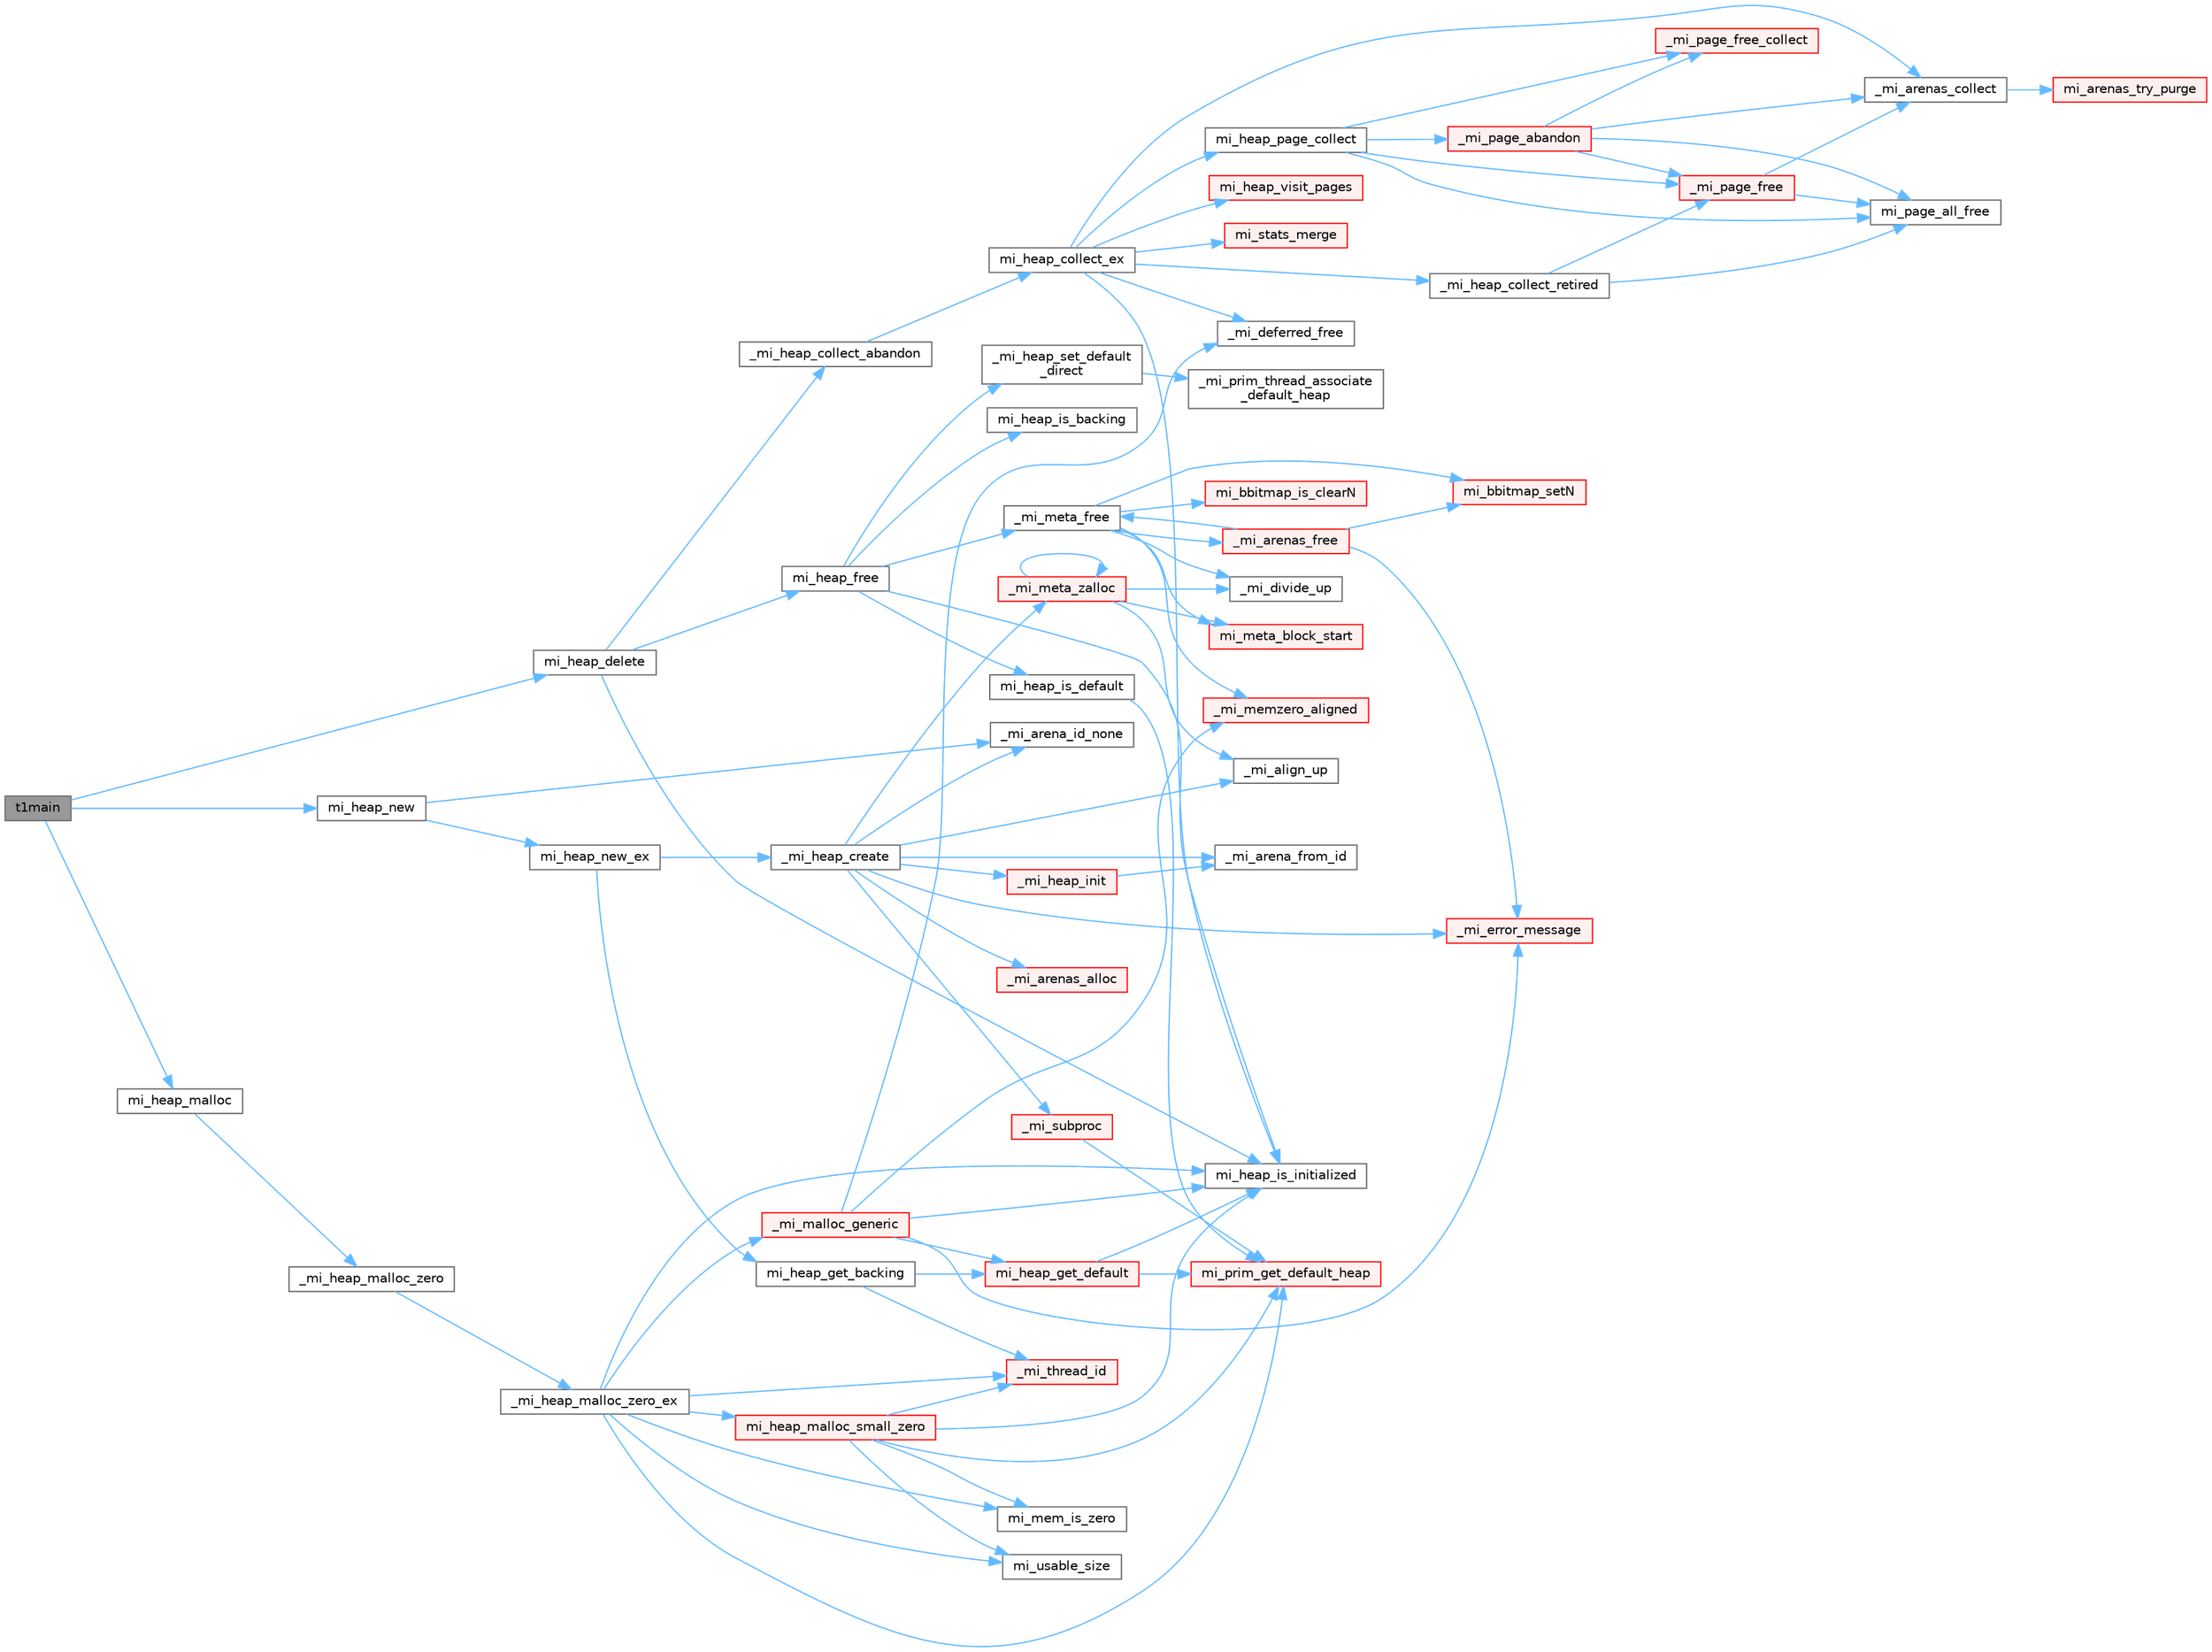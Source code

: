 digraph "t1main"
{
 // LATEX_PDF_SIZE
  bgcolor="transparent";
  edge [fontname=Helvetica,fontsize=10,labelfontname=Helvetica,labelfontsize=10];
  node [fontname=Helvetica,fontsize=10,shape=box,height=0.2,width=0.4];
  rankdir="LR";
  Node1 [id="Node000001",label="t1main",height=0.2,width=0.4,color="gray40", fillcolor="grey60", style="filled", fontcolor="black",tooltip=" "];
  Node1 -> Node2 [id="edge1_Node000001_Node000002",color="steelblue1",style="solid",tooltip=" "];
  Node2 [id="Node000002",label="mi_heap_delete",height=0.2,width=0.4,color="grey40", fillcolor="white", style="filled",URL="$group__heap.html#ga2ab1af8d438819b55319c7ef51d1e409",tooltip=" "];
  Node2 -> Node3 [id="edge2_Node000002_Node000003",color="steelblue1",style="solid",tooltip=" "];
  Node3 [id="Node000003",label="_mi_heap_collect_abandon",height=0.2,width=0.4,color="grey40", fillcolor="white", style="filled",URL="$heap_8c.html#a3924fe17738a488f951d16e9216062b1",tooltip=" "];
  Node3 -> Node4 [id="edge3_Node000003_Node000004",color="steelblue1",style="solid",tooltip=" "];
  Node4 [id="Node000004",label="mi_heap_collect_ex",height=0.2,width=0.4,color="grey40", fillcolor="white", style="filled",URL="$heap_8c.html#a13231466662ebaf79b77c254d4c7f389",tooltip=" "];
  Node4 -> Node5 [id="edge4_Node000004_Node000005",color="steelblue1",style="solid",tooltip=" "];
  Node5 [id="Node000005",label="_mi_arenas_collect",height=0.2,width=0.4,color="grey40", fillcolor="white", style="filled",URL="$arena_8c.html#a6f7e5b0577ff900eb89e76701c43672f",tooltip=" "];
  Node5 -> Node6 [id="edge5_Node000005_Node000006",color="steelblue1",style="solid",tooltip=" "];
  Node6 [id="Node000006",label="mi_arenas_try_purge",height=0.2,width=0.4,color="red", fillcolor="#FFF0F0", style="filled",URL="$arena_8c.html#ac997f1c19808513c9d007b6d1877a349",tooltip=" "];
  Node4 -> Node133 [id="edge6_Node000004_Node000133",color="steelblue1",style="solid",tooltip=" "];
  Node133 [id="Node000133",label="_mi_deferred_free",height=0.2,width=0.4,color="grey40", fillcolor="white", style="filled",URL="$_e_a_s_t_l_2packages_2mimalloc_2include_2mimalloc_2internal_8h.html#aede81c520000cbb08ad669e096c94d51",tooltip=" "];
  Node4 -> Node134 [id="edge7_Node000004_Node000134",color="steelblue1",style="solid",tooltip=" "];
  Node134 [id="Node000134",label="_mi_heap_collect_retired",height=0.2,width=0.4,color="grey40", fillcolor="white", style="filled",URL="$page_8c.html#abc5253b4341c8d7eab888068e4f9b951",tooltip=" "];
  Node134 -> Node135 [id="edge8_Node000134_Node000135",color="steelblue1",style="solid",tooltip=" "];
  Node135 [id="Node000135",label="_mi_page_free",height=0.2,width=0.4,color="red", fillcolor="#FFF0F0", style="filled",URL="$page_8c.html#a1c5c78a8becee842d5b9444a2ee67a3b",tooltip=" "];
  Node135 -> Node5 [id="edge9_Node000135_Node000005",color="steelblue1",style="solid",tooltip=" "];
  Node135 -> Node219 [id="edge10_Node000135_Node000219",color="steelblue1",style="solid",tooltip=" "];
  Node219 [id="Node000219",label="mi_page_all_free",height=0.2,width=0.4,color="grey40", fillcolor="white", style="filled",URL="$_e_a_s_t_l_2packages_2mimalloc_2include_2mimalloc_2internal_8h.html#adfd6d23350810ca36986ffbc5459c93d",tooltip=" "];
  Node134 -> Node219 [id="edge11_Node000134_Node000219",color="steelblue1",style="solid",tooltip=" "];
  Node4 -> Node246 [id="edge12_Node000004_Node000246",color="steelblue1",style="solid",tooltip=" "];
  Node246 [id="Node000246",label="mi_heap_is_initialized",height=0.2,width=0.4,color="grey40", fillcolor="white", style="filled",URL="$_e_a_s_t_l_2packages_2mimalloc_2include_2mimalloc_2internal_8h.html#a320c7d8a15c57974d3b105558a2a55e6",tooltip=" "];
  Node4 -> Node247 [id="edge13_Node000004_Node000247",color="steelblue1",style="solid",tooltip=" "];
  Node247 [id="Node000247",label="mi_heap_page_collect",height=0.2,width=0.4,color="grey40", fillcolor="white", style="filled",URL="$heap_8c.html#a9873e3fab187aa9d658b87434ed8608c",tooltip=" "];
  Node247 -> Node248 [id="edge14_Node000247_Node000248",color="steelblue1",style="solid",tooltip=" "];
  Node248 [id="Node000248",label="_mi_page_abandon",height=0.2,width=0.4,color="red", fillcolor="#FFF0F0", style="filled",URL="$page_8c.html#a5659ebbee47f26d3a49e03e0c5f2da79",tooltip=" "];
  Node248 -> Node5 [id="edge15_Node000248_Node000005",color="steelblue1",style="solid",tooltip=" "];
  Node248 -> Node135 [id="edge16_Node000248_Node000135",color="steelblue1",style="solid",tooltip=" "];
  Node248 -> Node285 [id="edge17_Node000248_Node000285",color="steelblue1",style="solid",tooltip=" "];
  Node285 [id="Node000285",label="_mi_page_free_collect",height=0.2,width=0.4,color="red", fillcolor="#FFF0F0", style="filled",URL="$page_8c.html#ae2b78e1e45e4ac3db8102e9d333d2972",tooltip=" "];
  Node248 -> Node219 [id="edge18_Node000248_Node000219",color="steelblue1",style="solid",tooltip=" "];
  Node247 -> Node135 [id="edge19_Node000247_Node000135",color="steelblue1",style="solid",tooltip=" "];
  Node247 -> Node285 [id="edge20_Node000247_Node000285",color="steelblue1",style="solid",tooltip=" "];
  Node247 -> Node219 [id="edge21_Node000247_Node000219",color="steelblue1",style="solid",tooltip=" "];
  Node4 -> Node302 [id="edge22_Node000004_Node000302",color="steelblue1",style="solid",tooltip=" "];
  Node302 [id="Node000302",label="mi_heap_visit_pages",height=0.2,width=0.4,color="red", fillcolor="#FFF0F0", style="filled",URL="$heap_8c.html#aaf0ac2b53e4e2e6abcbbcd10faf21b11",tooltip=" "];
  Node4 -> Node303 [id="edge23_Node000004_Node000303",color="steelblue1",style="solid",tooltip=" "];
  Node303 [id="Node000303",label="mi_stats_merge",height=0.2,width=0.4,color="red", fillcolor="#FFF0F0", style="filled",URL="$group__extended.html#ga854b1de8cb067c7316286c28b2fcd3d1",tooltip="Merge thread local statistics with the main statistics and reset."];
  Node2 -> Node406 [id="edge24_Node000002_Node000406",color="steelblue1",style="solid",tooltip=" "];
  Node406 [id="Node000406",label="mi_heap_free",height=0.2,width=0.4,color="grey40", fillcolor="white", style="filled",URL="$heap_8c.html#a0b78721d61a2941477b5381a30cde1e6",tooltip=" "];
  Node406 -> Node373 [id="edge25_Node000406_Node000373",color="steelblue1",style="solid",tooltip=" "];
  Node373 [id="Node000373",label="_mi_heap_set_default\l_direct",height=0.2,width=0.4,color="grey40", fillcolor="white", style="filled",URL="$_e_a_s_t_l_2packages_2mimalloc_2src_2init_8c.html#a96662339b7c5ce88bc64ce34ac3afd62",tooltip=" "];
  Node373 -> Node374 [id="edge26_Node000373_Node000374",color="steelblue1",style="solid",tooltip=" "];
  Node374 [id="Node000374",label="_mi_prim_thread_associate\l_default_heap",height=0.2,width=0.4,color="grey40", fillcolor="white", style="filled",URL="$windows_2prim_8c.html#a14b6be498e17cdf74c6b5cb38c2ec306",tooltip=" "];
  Node406 -> Node140 [id="edge27_Node000406_Node000140",color="steelblue1",style="solid",tooltip=" "];
  Node140 [id="Node000140",label="_mi_meta_free",height=0.2,width=0.4,color="grey40", fillcolor="white", style="filled",URL="$arena-meta_8c.html#ab82e802fb1812b8ac1cce8b62b34cbe7",tooltip=" "];
  Node140 -> Node137 [id="edge28_Node000140_Node000137",color="steelblue1",style="solid",tooltip=" "];
  Node137 [id="Node000137",label="_mi_arenas_free",height=0.2,width=0.4,color="red", fillcolor="#FFF0F0", style="filled",URL="$arena_8c.html#af53fcdaf8975de25beee4cd536d92c30",tooltip=" "];
  Node137 -> Node138 [id="edge29_Node000137_Node000138",color="steelblue1",style="solid",tooltip=" "];
  Node138 [id="Node000138",label="_mi_error_message",height=0.2,width=0.4,color="red", fillcolor="#FFF0F0", style="filled",URL="$options_8c.html#a2bebc073bcaac71658e57bb260c2e426",tooltip=" "];
  Node137 -> Node140 [id="edge30_Node000137_Node000140",color="steelblue1",style="solid",tooltip=" "];
  Node137 -> Node114 [id="edge31_Node000137_Node000114",color="steelblue1",style="solid",tooltip=" "];
  Node114 [id="Node000114",label="mi_bbitmap_setN",height=0.2,width=0.4,color="red", fillcolor="#FFF0F0", style="filled",URL="$bitmap_8c.html#ad8105936ebee14e0c6cadb2e8c37b024",tooltip=" "];
  Node140 -> Node50 [id="edge32_Node000140_Node000050",color="steelblue1",style="solid",tooltip=" "];
  Node50 [id="Node000050",label="_mi_divide_up",height=0.2,width=0.4,color="grey40", fillcolor="white", style="filled",URL="$_e_a_s_t_l_2packages_2mimalloc_2include_2mimalloc_2internal_8h.html#a693e5b64e9a4644c716974dda2395edc",tooltip=" "];
  Node140 -> Node141 [id="edge33_Node000140_Node000141",color="steelblue1",style="solid",tooltip=" "];
  Node141 [id="Node000141",label="_mi_memzero_aligned",height=0.2,width=0.4,color="red", fillcolor="#FFF0F0", style="filled",URL="$_e_a_s_t_l_2packages_2mimalloc_2include_2mimalloc_2internal_8h.html#aa1d3beee9d492fc175ac2584e50fd8ea",tooltip=" "];
  Node140 -> Node86 [id="edge34_Node000140_Node000086",color="steelblue1",style="solid",tooltip=" "];
  Node86 [id="Node000086",label="mi_bbitmap_is_clearN",height=0.2,width=0.4,color="red", fillcolor="#FFF0F0", style="filled",URL="$bitmap_8h.html#a5424318442a5d1f904eab0d157bc777e",tooltip=" "];
  Node140 -> Node114 [id="edge35_Node000140_Node000114",color="steelblue1",style="solid",tooltip=" "];
  Node140 -> Node144 [id="edge36_Node000140_Node000144",color="steelblue1",style="solid",tooltip=" "];
  Node144 [id="Node000144",label="mi_meta_block_start",height=0.2,width=0.4,color="red", fillcolor="#FFF0F0", style="filled",URL="$arena-meta_8c.html#aeece3fac418407c81bab2ef651ea35a6",tooltip=" "];
  Node406 -> Node407 [id="edge37_Node000406_Node000407",color="steelblue1",style="solid",tooltip=" "];
  Node407 [id="Node000407",label="mi_heap_is_backing",height=0.2,width=0.4,color="grey40", fillcolor="white", style="filled",URL="$_e_a_s_t_l_2packages_2mimalloc_2include_2mimalloc_2internal_8h.html#a9f4f9f1e020b8a62342ad9acbddda60f",tooltip=" "];
  Node406 -> Node408 [id="edge38_Node000406_Node000408",color="steelblue1",style="solid",tooltip=" "];
  Node408 [id="Node000408",label="mi_heap_is_default",height=0.2,width=0.4,color="grey40", fillcolor="white", style="filled",URL="$heap_8c.html#a4a8ed126dd329d5796df580c6aa9865b",tooltip=" "];
  Node408 -> Node254 [id="edge39_Node000408_Node000254",color="steelblue1",style="solid",tooltip=" "];
  Node254 [id="Node000254",label="mi_prim_get_default_heap",height=0.2,width=0.4,color="red", fillcolor="#FFF0F0", style="filled",URL="$prim_8h.html#a986e62564728229db3ccecbd6e97fd98",tooltip=" "];
  Node406 -> Node246 [id="edge40_Node000406_Node000246",color="steelblue1",style="solid",tooltip=" "];
  Node2 -> Node246 [id="edge41_Node000002_Node000246",color="steelblue1",style="solid",tooltip=" "];
  Node1 -> Node409 [id="edge42_Node000001_Node000409",color="steelblue1",style="solid",tooltip=" "];
  Node409 [id="Node000409",label="mi_heap_malloc",height=0.2,width=0.4,color="grey40", fillcolor="white", style="filled",URL="$group__heap.html#gab374e206c7034e0d899fb934e4f4a863",tooltip=" "];
  Node409 -> Node410 [id="edge43_Node000409_Node000410",color="steelblue1",style="solid",tooltip=" "];
  Node410 [id="Node000410",label="_mi_heap_malloc_zero",height=0.2,width=0.4,color="grey40", fillcolor="white", style="filled",URL="$alloc_8c.html#a4f6dd9bc8d4e47e98566ee77883d703e",tooltip=" "];
  Node410 -> Node411 [id="edge44_Node000410_Node000411",color="steelblue1",style="solid",tooltip=" "];
  Node411 [id="Node000411",label="_mi_heap_malloc_zero_ex",height=0.2,width=0.4,color="grey40", fillcolor="white", style="filled",URL="$alloc_8c.html#a834d11c48c89145e6844b786afa5b7f1",tooltip=" "];
  Node411 -> Node412 [id="edge45_Node000411_Node000412",color="steelblue1",style="solid",tooltip=" "];
  Node412 [id="Node000412",label="_mi_malloc_generic",height=0.2,width=0.4,color="red", fillcolor="#FFF0F0", style="filled",URL="$page_8c.html#adcb79462f17b2e37218412f941269aa7",tooltip=" "];
  Node412 -> Node133 [id="edge46_Node000412_Node000133",color="steelblue1",style="solid",tooltip=" "];
  Node412 -> Node138 [id="edge47_Node000412_Node000138",color="steelblue1",style="solid",tooltip=" "];
  Node412 -> Node141 [id="edge48_Node000412_Node000141",color="steelblue1",style="solid",tooltip=" "];
  Node412 -> Node310 [id="edge49_Node000412_Node000310",color="steelblue1",style="solid",tooltip=" "];
  Node310 [id="Node000310",label="mi_heap_get_default",height=0.2,width=0.4,color="red", fillcolor="#FFF0F0", style="filled",URL="$group__heap.html#ga14c667a6e2c5d28762d8cb7d4e057909",tooltip=" "];
  Node310 -> Node246 [id="edge50_Node000310_Node000246",color="steelblue1",style="solid",tooltip=" "];
  Node310 -> Node254 [id="edge51_Node000310_Node000254",color="steelblue1",style="solid",tooltip=" "];
  Node412 -> Node246 [id="edge52_Node000412_Node000246",color="steelblue1",style="solid",tooltip=" "];
  Node411 -> Node29 [id="edge53_Node000411_Node000029",color="steelblue1",style="solid",tooltip=" "];
  Node29 [id="Node000029",label="_mi_thread_id",height=0.2,width=0.4,color="red", fillcolor="#FFF0F0", style="filled",URL="$_e_a_s_t_l_2packages_2mimalloc_2src_2init_8c.html#a43068a36d7dea6ccf1e3558a27e22993",tooltip=" "];
  Node411 -> Node246 [id="edge54_Node000411_Node000246",color="steelblue1",style="solid",tooltip=" "];
  Node411 -> Node457 [id="edge55_Node000411_Node000457",color="steelblue1",style="solid",tooltip=" "];
  Node457 [id="Node000457",label="mi_heap_malloc_small_zero",height=0.2,width=0.4,color="red", fillcolor="#FFF0F0", style="filled",URL="$alloc_8c.html#aab0e350e54f352e66a6e8e161ac1cfbb",tooltip=" "];
  Node457 -> Node29 [id="edge56_Node000457_Node000029",color="steelblue1",style="solid",tooltip=" "];
  Node457 -> Node246 [id="edge57_Node000457_Node000246",color="steelblue1",style="solid",tooltip=" "];
  Node457 -> Node173 [id="edge58_Node000457_Node000173",color="steelblue1",style="solid",tooltip=" "];
  Node173 [id="Node000173",label="mi_mem_is_zero",height=0.2,width=0.4,color="grey40", fillcolor="white", style="filled",URL="$_e_a_s_t_l_2packages_2mimalloc_2include_2mimalloc_2internal_8h.html#a8391ae55dd6885bd38593f740fd349a4",tooltip=" "];
  Node457 -> Node254 [id="edge59_Node000457_Node000254",color="steelblue1",style="solid",tooltip=" "];
  Node457 -> Node459 [id="edge60_Node000457_Node000459",color="steelblue1",style="solid",tooltip=" "];
  Node459 [id="Node000459",label="mi_usable_size",height=0.2,width=0.4,color="grey40", fillcolor="white", style="filled",URL="$group__extended.html#ga089c859d9eddc5f9b4bd946cd53cebee",tooltip=" "];
  Node411 -> Node173 [id="edge61_Node000411_Node000173",color="steelblue1",style="solid",tooltip=" "];
  Node411 -> Node254 [id="edge62_Node000411_Node000254",color="steelblue1",style="solid",tooltip=" "];
  Node411 -> Node459 [id="edge63_Node000411_Node000459",color="steelblue1",style="solid",tooltip=" "];
  Node1 -> Node460 [id="edge64_Node000001_Node000460",color="steelblue1",style="solid",tooltip=" "];
  Node460 [id="Node000460",label="mi_heap_new",height=0.2,width=0.4,color="grey40", fillcolor="white", style="filled",URL="$group__heap.html#gaa718bb226ec0546ba6d1b6cb32179f3a",tooltip="Create a new heap that can be used for allocation."];
  Node460 -> Node313 [id="edge65_Node000460_Node000313",color="steelblue1",style="solid",tooltip=" "];
  Node313 [id="Node000313",label="_mi_arena_id_none",height=0.2,width=0.4,color="grey40", fillcolor="white", style="filled",URL="$arena_8c.html#a3f182e53b3afc059fe50cb4ad6756dc1",tooltip=" "];
  Node460 -> Node461 [id="edge66_Node000460_Node000461",color="steelblue1",style="solid",tooltip=" "];
  Node461 [id="Node000461",label="mi_heap_new_ex",height=0.2,width=0.4,color="grey40", fillcolor="white", style="filled",URL="$group__extended.html#ga3ae360583f4351aa5267ee7e43008faf",tooltip="Create a new heap"];
  Node461 -> Node314 [id="edge67_Node000461_Node000314",color="steelblue1",style="solid",tooltip=" "];
  Node314 [id="Node000314",label="_mi_heap_create",height=0.2,width=0.4,color="grey40", fillcolor="white", style="filled",URL="$heap_8c.html#ab157bb90e19404331b916893a0ad27a2",tooltip=" "];
  Node314 -> Node77 [id="edge68_Node000314_Node000077",color="steelblue1",style="solid",tooltip=" "];
  Node77 [id="Node000077",label="_mi_align_up",height=0.2,width=0.4,color="grey40", fillcolor="white", style="filled",URL="$_e_a_s_t_l_2packages_2mimalloc_2include_2mimalloc_2internal_8h.html#a7f35944d44d8a16365072023dd19e0da",tooltip=" "];
  Node314 -> Node315 [id="edge69_Node000314_Node000315",color="steelblue1",style="solid",tooltip=" "];
  Node315 [id="Node000315",label="_mi_arena_from_id",height=0.2,width=0.4,color="grey40", fillcolor="white", style="filled",URL="$arena_8c.html#a3b9deaaeb6e6725448b686d3025260ef",tooltip=" "];
  Node314 -> Node313 [id="edge70_Node000314_Node000313",color="steelblue1",style="solid",tooltip=" "];
  Node314 -> Node316 [id="edge71_Node000314_Node000316",color="steelblue1",style="solid",tooltip=" "];
  Node316 [id="Node000316",label="_mi_arenas_alloc",height=0.2,width=0.4,color="red", fillcolor="#FFF0F0", style="filled",URL="$arena_8c.html#aef9cc60b19204b141072ef923ee3d76f",tooltip=" "];
  Node314 -> Node138 [id="edge72_Node000314_Node000138",color="steelblue1",style="solid",tooltip=" "];
  Node314 -> Node365 [id="edge73_Node000314_Node000365",color="steelblue1",style="solid",tooltip=" "];
  Node365 [id="Node000365",label="_mi_heap_init",height=0.2,width=0.4,color="red", fillcolor="#FFF0F0", style="filled",URL="$heap_8c.html#a699ed0543c15171845b3778021c7d1c2",tooltip=" "];
  Node365 -> Node315 [id="edge74_Node000365_Node000315",color="steelblue1",style="solid",tooltip=" "];
  Node314 -> Node370 [id="edge75_Node000314_Node000370",color="steelblue1",style="solid",tooltip=" "];
  Node370 [id="Node000370",label="_mi_meta_zalloc",height=0.2,width=0.4,color="red", fillcolor="#FFF0F0", style="filled",URL="$arena-meta_8c.html#a31a659497b10a801687c27c99ab780ae",tooltip=" "];
  Node370 -> Node77 [id="edge76_Node000370_Node000077",color="steelblue1",style="solid",tooltip=" "];
  Node370 -> Node50 [id="edge77_Node000370_Node000050",color="steelblue1",style="solid",tooltip=" "];
  Node370 -> Node370 [id="edge78_Node000370_Node000370",color="steelblue1",style="solid",tooltip=" "];
  Node370 -> Node144 [id="edge79_Node000370_Node000144",color="steelblue1",style="solid",tooltip=" "];
  Node314 -> Node252 [id="edge80_Node000314_Node000252",color="steelblue1",style="solid",tooltip=" "];
  Node252 [id="Node000252",label="_mi_subproc",height=0.2,width=0.4,color="red", fillcolor="#FFF0F0", style="filled",URL="$_e_a_s_t_l_2packages_2mimalloc_2src_2init_8c.html#ad7ba0b811f08490a3e64e9a7b3a03486",tooltip=" "];
  Node252 -> Node254 [id="edge81_Node000252_Node000254",color="steelblue1",style="solid",tooltip=" "];
  Node461 -> Node462 [id="edge82_Node000461_Node000462",color="steelblue1",style="solid",tooltip=" "];
  Node462 [id="Node000462",label="mi_heap_get_backing",height=0.2,width=0.4,color="grey40", fillcolor="white", style="filled",URL="$group__heap.html#gac6ac9f0e7be9ab4ff70acfc8dad1235a",tooltip=" "];
  Node462 -> Node29 [id="edge83_Node000462_Node000029",color="steelblue1",style="solid",tooltip=" "];
  Node462 -> Node310 [id="edge84_Node000462_Node000310",color="steelblue1",style="solid",tooltip=" "];
}

